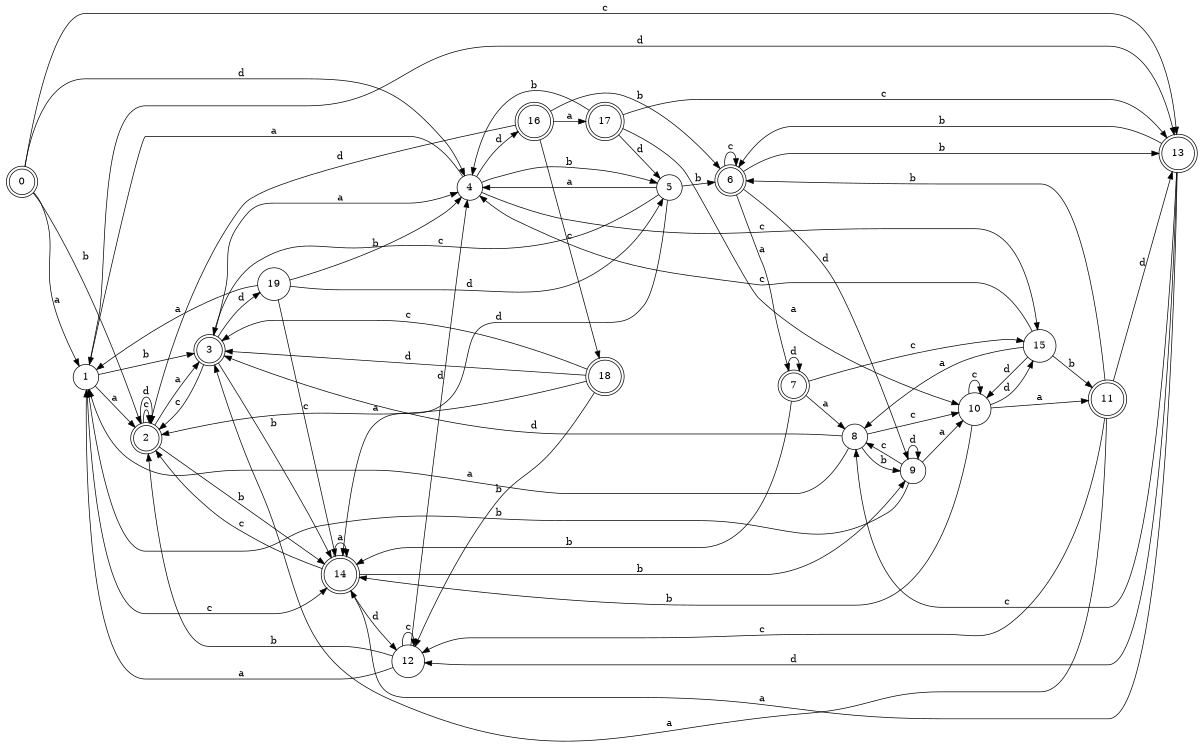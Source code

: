 digraph n16_1 {
__start0 [label="" shape="none"];

rankdir=LR;
size="8,5";

s0 [style="rounded,filled", color="black", fillcolor="white" shape="doublecircle", label="0"];
s1 [style="filled", color="black", fillcolor="white" shape="circle", label="1"];
s2 [style="rounded,filled", color="black", fillcolor="white" shape="doublecircle", label="2"];
s3 [style="rounded,filled", color="black", fillcolor="white" shape="doublecircle", label="3"];
s4 [style="filled", color="black", fillcolor="white" shape="circle", label="4"];
s5 [style="filled", color="black", fillcolor="white" shape="circle", label="5"];
s6 [style="rounded,filled", color="black", fillcolor="white" shape="doublecircle", label="6"];
s7 [style="rounded,filled", color="black", fillcolor="white" shape="doublecircle", label="7"];
s8 [style="filled", color="black", fillcolor="white" shape="circle", label="8"];
s9 [style="filled", color="black", fillcolor="white" shape="circle", label="9"];
s10 [style="filled", color="black", fillcolor="white" shape="circle", label="10"];
s11 [style="rounded,filled", color="black", fillcolor="white" shape="doublecircle", label="11"];
s12 [style="filled", color="black", fillcolor="white" shape="circle", label="12"];
s13 [style="rounded,filled", color="black", fillcolor="white" shape="doublecircle", label="13"];
s14 [style="rounded,filled", color="black", fillcolor="white" shape="doublecircle", label="14"];
s15 [style="filled", color="black", fillcolor="white" shape="circle", label="15"];
s16 [style="rounded,filled", color="black", fillcolor="white" shape="doublecircle", label="16"];
s17 [style="rounded,filled", color="black", fillcolor="white" shape="doublecircle", label="17"];
s18 [style="rounded,filled", color="black", fillcolor="white" shape="doublecircle", label="18"];
s19 [style="filled", color="black", fillcolor="white" shape="circle", label="19"];
s0 -> s1 [label="a"];
s0 -> s2 [label="b"];
s0 -> s13 [label="c"];
s0 -> s4 [label="d"];
s1 -> s2 [label="a"];
s1 -> s3 [label="b"];
s1 -> s14 [label="c"];
s1 -> s13 [label="d"];
s2 -> s3 [label="a"];
s2 -> s14 [label="b"];
s2 -> s2 [label="c"];
s2 -> s2 [label="d"];
s3 -> s4 [label="a"];
s3 -> s14 [label="b"];
s3 -> s2 [label="c"];
s3 -> s19 [label="d"];
s4 -> s1 [label="a"];
s4 -> s5 [label="b"];
s4 -> s15 [label="c"];
s4 -> s16 [label="d"];
s5 -> s4 [label="a"];
s5 -> s6 [label="b"];
s5 -> s3 [label="c"];
s5 -> s14 [label="d"];
s6 -> s7 [label="a"];
s6 -> s13 [label="b"];
s6 -> s6 [label="c"];
s6 -> s9 [label="d"];
s7 -> s8 [label="a"];
s7 -> s14 [label="b"];
s7 -> s15 [label="c"];
s7 -> s7 [label="d"];
s8 -> s1 [label="a"];
s8 -> s9 [label="b"];
s8 -> s10 [label="c"];
s8 -> s3 [label="d"];
s9 -> s10 [label="a"];
s9 -> s1 [label="b"];
s9 -> s8 [label="c"];
s9 -> s9 [label="d"];
s10 -> s11 [label="a"];
s10 -> s14 [label="b"];
s10 -> s10 [label="c"];
s10 -> s15 [label="d"];
s11 -> s3 [label="a"];
s11 -> s6 [label="b"];
s11 -> s12 [label="c"];
s11 -> s13 [label="d"];
s12 -> s1 [label="a"];
s12 -> s2 [label="b"];
s12 -> s12 [label="c"];
s12 -> s4 [label="d"];
s13 -> s14 [label="a"];
s13 -> s6 [label="b"];
s13 -> s8 [label="c"];
s13 -> s12 [label="d"];
s14 -> s14 [label="a"];
s14 -> s9 [label="b"];
s14 -> s2 [label="c"];
s14 -> s12 [label="d"];
s15 -> s8 [label="a"];
s15 -> s11 [label="b"];
s15 -> s4 [label="c"];
s15 -> s10 [label="d"];
s16 -> s17 [label="a"];
s16 -> s6 [label="b"];
s16 -> s18 [label="c"];
s16 -> s2 [label="d"];
s17 -> s10 [label="a"];
s17 -> s4 [label="b"];
s17 -> s13 [label="c"];
s17 -> s5 [label="d"];
s18 -> s2 [label="a"];
s18 -> s12 [label="b"];
s18 -> s3 [label="c"];
s18 -> s3 [label="d"];
s19 -> s1 [label="a"];
s19 -> s4 [label="b"];
s19 -> s14 [label="c"];
s19 -> s5 [label="d"];

}